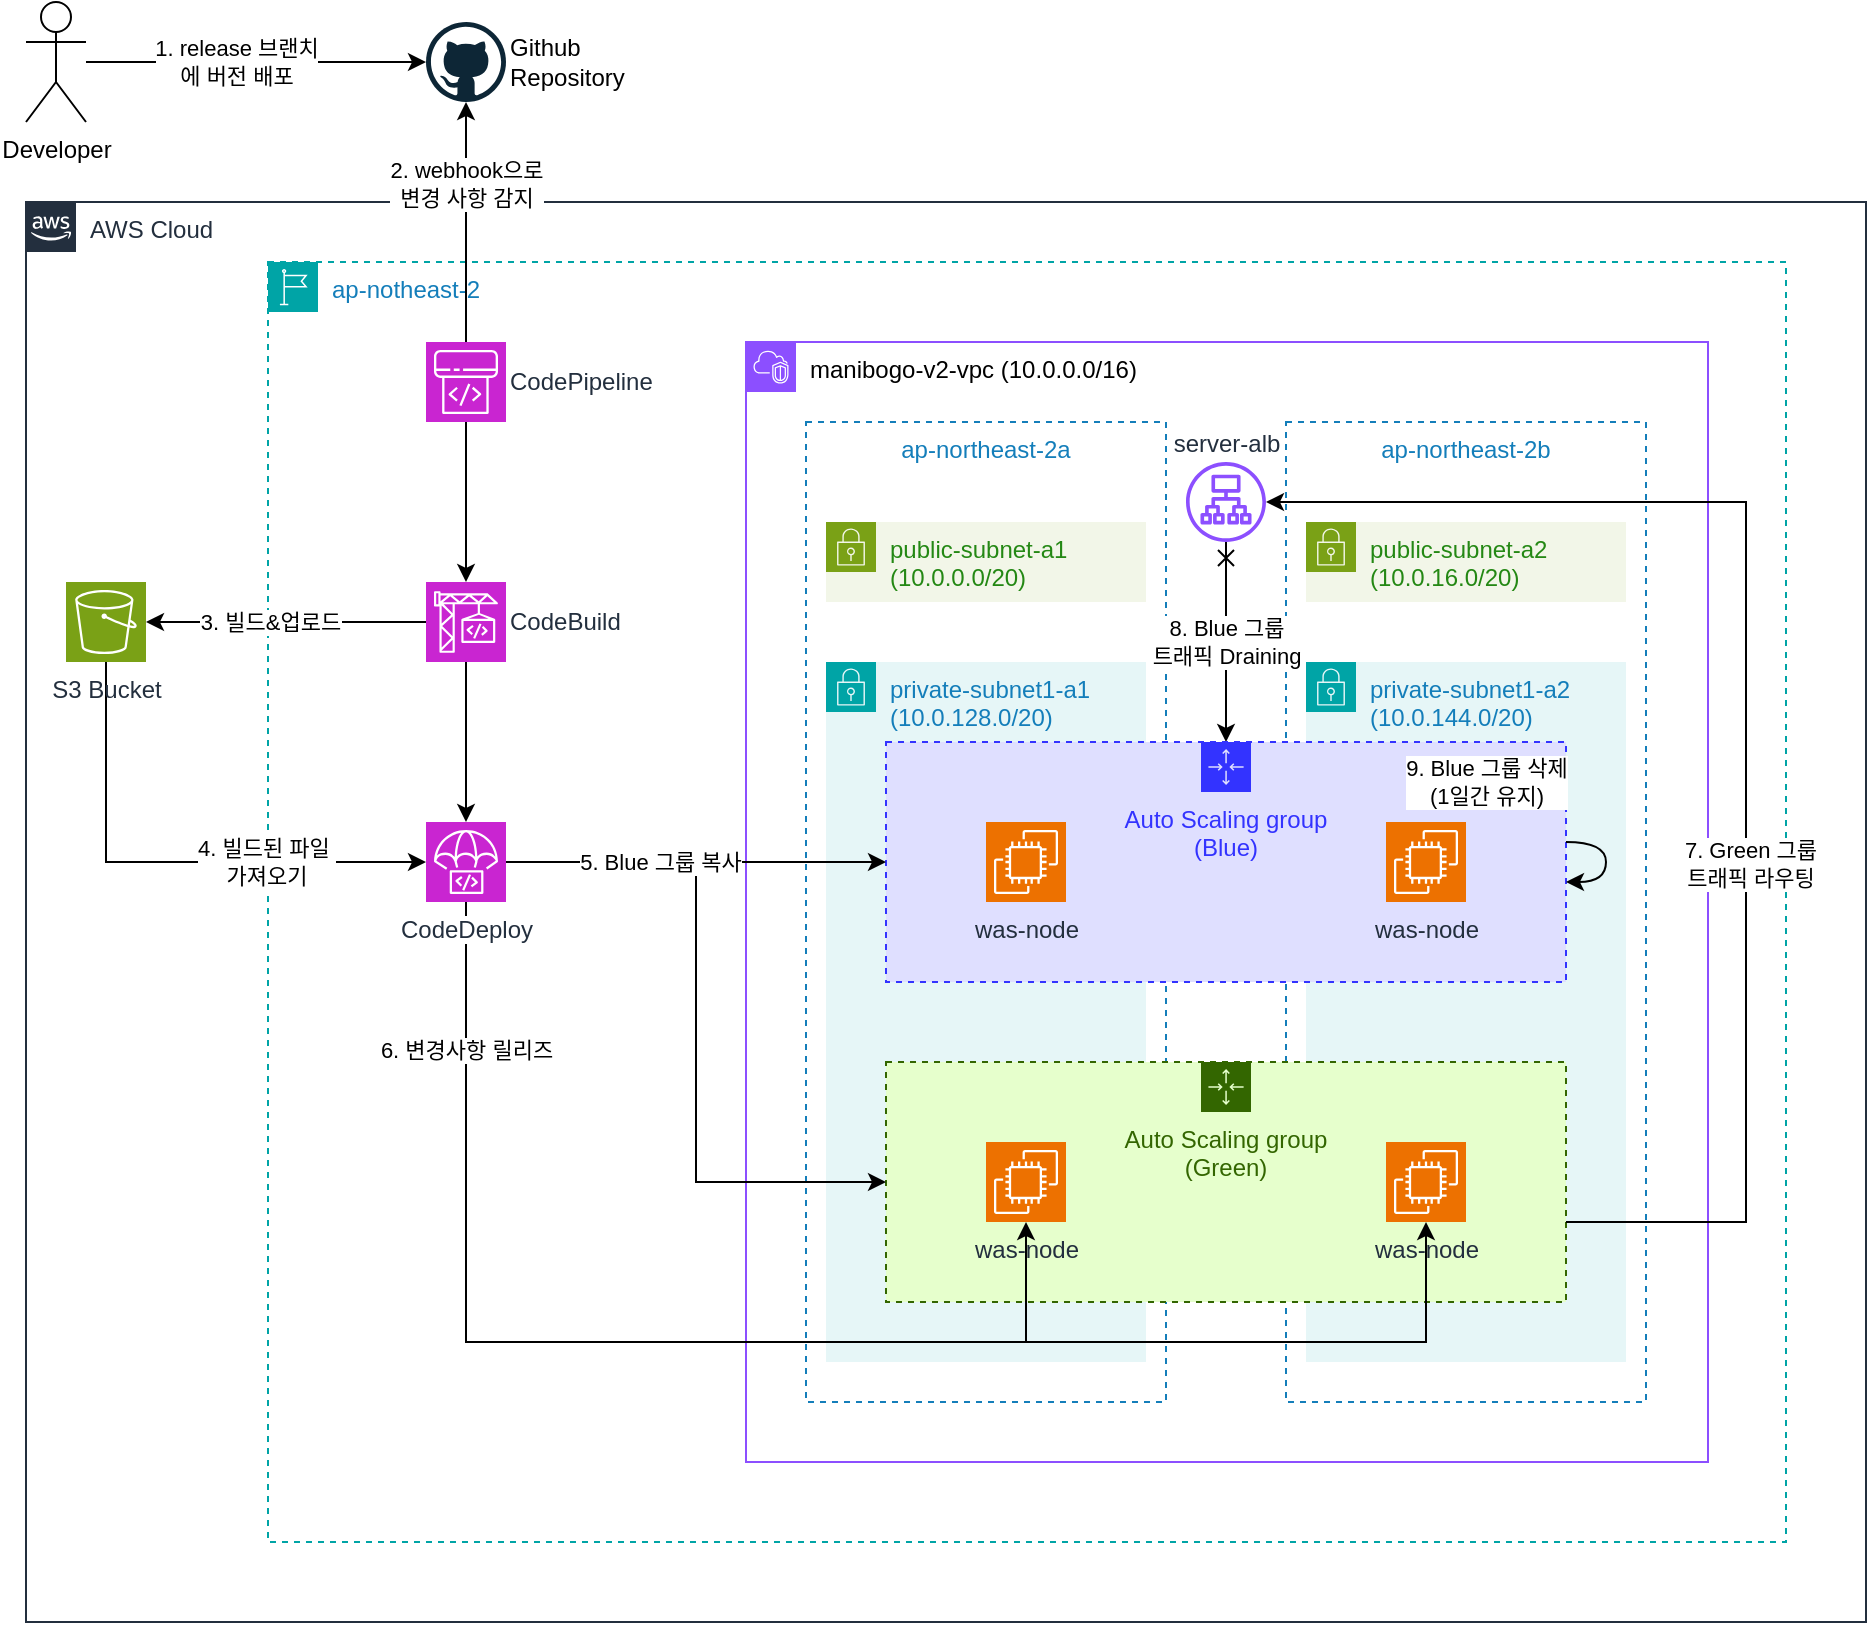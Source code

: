 <mxfile version="28.0.6">
  <diagram name="페이지-1" id="fczIgLdnD5gif_x-forv">
    <mxGraphModel dx="1053" dy="1037" grid="1" gridSize="10" guides="1" tooltips="1" connect="1" arrows="1" fold="1" page="1" pageScale="1" pageWidth="827" pageHeight="1169" math="0" shadow="0">
      <root>
        <mxCell id="0" />
        <mxCell id="1" parent="0" />
        <mxCell id="JWYKsViawVH97r5eibI3-93" style="edgeStyle=orthogonalEdgeStyle;rounded=0;orthogonalLoop=1;jettySize=auto;html=1;" edge="1" parent="1" source="JWYKsViawVH97r5eibI3-1" target="JWYKsViawVH97r5eibI3-2">
          <mxGeometry relative="1" as="geometry" />
        </mxCell>
        <mxCell id="JWYKsViawVH97r5eibI3-96" value="1. release 브랜치&lt;div&gt;에 버전 배포&lt;/div&gt;" style="edgeLabel;html=1;align=center;verticalAlign=middle;resizable=0;points=[];" vertex="1" connectable="0" parent="JWYKsViawVH97r5eibI3-93">
          <mxGeometry x="-0.126" y="5" relative="1" as="geometry">
            <mxPoint y="5" as="offset" />
          </mxGeometry>
        </mxCell>
        <mxCell id="JWYKsViawVH97r5eibI3-1" value="Developer" style="shape=umlActor;verticalLabelPosition=bottom;verticalAlign=top;html=1;outlineConnect=0;" vertex="1" parent="1">
          <mxGeometry x="120" y="30" width="30" height="60" as="geometry" />
        </mxCell>
        <mxCell id="JWYKsViawVH97r5eibI3-2" value="Github&lt;div&gt;Repository&lt;/div&gt;" style="dashed=0;outlineConnect=0;html=1;align=left;labelPosition=right;verticalLabelPosition=middle;verticalAlign=middle;shape=mxgraph.weblogos.github" vertex="1" parent="1">
          <mxGeometry x="320" y="40" width="40" height="40" as="geometry" />
        </mxCell>
        <mxCell id="JWYKsViawVH97r5eibI3-8" value="AWS Cloud" style="points=[[0,0],[0.25,0],[0.5,0],[0.75,0],[1,0],[1,0.25],[1,0.5],[1,0.75],[1,1],[0.75,1],[0.5,1],[0.25,1],[0,1],[0,0.75],[0,0.5],[0,0.25]];outlineConnect=0;gradientColor=none;html=1;whiteSpace=wrap;fontSize=12;fontStyle=0;container=1;pointerEvents=0;collapsible=0;recursiveResize=0;shape=mxgraph.aws4.group;grIcon=mxgraph.aws4.group_aws_cloud_alt;strokeColor=#232F3E;fillColor=none;verticalAlign=top;align=left;spacingLeft=30;fontColor=#232F3E;dashed=0;" vertex="1" parent="1">
          <mxGeometry x="120" y="130" width="920" height="710" as="geometry" />
        </mxCell>
        <mxCell id="JWYKsViawVH97r5eibI3-9" value="ap-notheast-2" style="points=[[0,0],[0.25,0],[0.5,0],[0.75,0],[1,0],[1,0.25],[1,0.5],[1,0.75],[1,1],[0.75,1],[0.5,1],[0.25,1],[0,1],[0,0.75],[0,0.5],[0,0.25]];outlineConnect=0;gradientColor=none;html=1;whiteSpace=wrap;fontSize=12;fontStyle=0;container=1;pointerEvents=0;collapsible=0;recursiveResize=0;shape=mxgraph.aws4.group;grIcon=mxgraph.aws4.group_region;strokeColor=#00A4A6;fillColor=none;verticalAlign=top;align=left;spacingLeft=30;fontColor=#147EBA;dashed=1;" vertex="1" parent="JWYKsViawVH97r5eibI3-8">
          <mxGeometry x="121" y="30" width="759" height="640" as="geometry" />
        </mxCell>
        <mxCell id="JWYKsViawVH97r5eibI3-10" value="&lt;div&gt;&lt;font style=&quot;color: rgb(0, 0, 0);&quot;&gt;manibogo-v2-vpc&amp;nbsp;&lt;/font&gt;&lt;span style=&quot;color: rgb(0, 0, 0); background-color: transparent;&quot;&gt;(10.0.0.0/16)&lt;/span&gt;&lt;/div&gt;" style="points=[[0,0],[0.25,0],[0.5,0],[0.75,0],[1,0],[1,0.25],[1,0.5],[1,0.75],[1,1],[0.75,1],[0.5,1],[0.25,1],[0,1],[0,0.75],[0,0.5],[0,0.25]];outlineConnect=0;gradientColor=none;html=1;whiteSpace=wrap;fontSize=12;fontStyle=0;container=1;pointerEvents=0;collapsible=0;recursiveResize=0;shape=mxgraph.aws4.group;grIcon=mxgraph.aws4.group_vpc2;strokeColor=#8C4FFF;fillColor=none;verticalAlign=top;align=left;spacingLeft=30;fontColor=#AAB7B8;dashed=0;" vertex="1" parent="JWYKsViawVH97r5eibI3-9">
          <mxGeometry x="239" y="40" width="481" height="560" as="geometry" />
        </mxCell>
        <mxCell id="JWYKsViawVH97r5eibI3-12" value="ap-northeast-2a" style="fillColor=none;strokeColor=#147EBA;dashed=1;verticalAlign=top;fontStyle=0;fontColor=#147EBA;whiteSpace=wrap;html=1;" vertex="1" parent="JWYKsViawVH97r5eibI3-10">
          <mxGeometry x="30" y="40" width="180" height="490" as="geometry" />
        </mxCell>
        <mxCell id="JWYKsViawVH97r5eibI3-13" value="ap-northeast-2b" style="fillColor=none;strokeColor=#147EBA;dashed=1;verticalAlign=top;fontStyle=0;fontColor=#147EBA;whiteSpace=wrap;html=1;" vertex="1" parent="JWYKsViawVH97r5eibI3-10">
          <mxGeometry x="270" y="40" width="180" height="490" as="geometry" />
        </mxCell>
        <mxCell id="JWYKsViawVH97r5eibI3-20" value="private-subnet1-a1&lt;div&gt;(10.0.128.0/20)&lt;/div&gt;" style="points=[[0,0],[0.25,0],[0.5,0],[0.75,0],[1,0],[1,0.25],[1,0.5],[1,0.75],[1,1],[0.75,1],[0.5,1],[0.25,1],[0,1],[0,0.75],[0,0.5],[0,0.25]];outlineConnect=0;gradientColor=none;html=1;whiteSpace=wrap;fontSize=12;fontStyle=0;container=1;pointerEvents=0;collapsible=0;recursiveResize=0;shape=mxgraph.aws4.group;grIcon=mxgraph.aws4.group_security_group;grStroke=0;strokeColor=#00A4A6;fillColor=#E6F6F7;verticalAlign=top;align=left;spacingLeft=30;fontColor=#147EBA;dashed=0;" vertex="1" parent="JWYKsViawVH97r5eibI3-10">
          <mxGeometry x="40" y="160" width="160" height="350" as="geometry" />
        </mxCell>
        <mxCell id="JWYKsViawVH97r5eibI3-21" value="private-subnet1-a2&lt;div&gt;(10.0.144.0/20)&lt;/div&gt;" style="points=[[0,0],[0.25,0],[0.5,0],[0.75,0],[1,0],[1,0.25],[1,0.5],[1,0.75],[1,1],[0.75,1],[0.5,1],[0.25,1],[0,1],[0,0.75],[0,0.5],[0,0.25]];outlineConnect=0;gradientColor=none;html=1;whiteSpace=wrap;fontSize=12;fontStyle=0;container=1;pointerEvents=0;collapsible=0;recursiveResize=0;shape=mxgraph.aws4.group;grIcon=mxgraph.aws4.group_security_group;grStroke=0;strokeColor=#00A4A6;fillColor=#E6F6F7;verticalAlign=top;align=left;spacingLeft=30;fontColor=#147EBA;dashed=0;" vertex="1" parent="JWYKsViawVH97r5eibI3-10">
          <mxGeometry x="280" y="160" width="160" height="350" as="geometry" />
        </mxCell>
        <mxCell id="JWYKsViawVH97r5eibI3-83" style="edgeStyle=orthogonalEdgeStyle;rounded=0;orthogonalLoop=1;jettySize=auto;html=1;startArrow=cross;startFill=0;" edge="1" parent="JWYKsViawVH97r5eibI3-10" source="JWYKsViawVH97r5eibI3-23" target="JWYKsViawVH97r5eibI3-48">
          <mxGeometry relative="1" as="geometry" />
        </mxCell>
        <mxCell id="JWYKsViawVH97r5eibI3-88" value="8. Blue 그룹&lt;div&gt;트래픽&amp;nbsp;&lt;span style=&quot;background-color: light-dark(#ffffff, var(--ge-dark-color, #121212)); color: light-dark(rgb(0, 0, 0), rgb(255, 255, 255));&quot;&gt;Draining&lt;/span&gt;&lt;/div&gt;" style="edgeLabel;html=1;align=center;verticalAlign=middle;resizable=0;points=[];" vertex="1" connectable="0" parent="JWYKsViawVH97r5eibI3-83">
          <mxGeometry x="-0.19" y="1" relative="1" as="geometry">
            <mxPoint x="-1" y="9" as="offset" />
          </mxGeometry>
        </mxCell>
        <mxCell id="JWYKsViawVH97r5eibI3-23" value="server-alb" style="sketch=0;outlineConnect=0;fontColor=#232F3E;gradientColor=none;fillColor=#8C4FFF;strokeColor=none;dashed=0;verticalLabelPosition=top;verticalAlign=bottom;align=center;html=1;fontSize=12;fontStyle=0;aspect=fixed;pointerEvents=1;shape=mxgraph.aws4.application_load_balancer;labelPosition=center;" vertex="1" parent="JWYKsViawVH97r5eibI3-10">
          <mxGeometry x="220" y="60" width="40" height="40" as="geometry" />
        </mxCell>
        <mxCell id="JWYKsViawVH97r5eibI3-48" value="Auto Scaling group&lt;div&gt;(Blue)&lt;/div&gt;" style="points=[[0,0],[0.25,0],[0.5,0],[0.75,0],[1,0],[1,0.25],[1,0.5],[1,0.75],[1,1],[0.75,1],[0.5,1],[0.25,1],[0,1],[0,0.75],[0,0.5],[0,0.25]];outlineConnect=0;gradientColor=none;html=1;whiteSpace=wrap;fontSize=12;fontStyle=0;container=1;pointerEvents=0;collapsible=0;recursiveResize=0;shape=mxgraph.aws4.groupCenter;grIcon=mxgraph.aws4.group_auto_scaling_group;grStroke=1;strokeColor=#3333FF;fillColor=#DFDFFF;verticalAlign=top;align=center;fontColor=#3333FF;dashed=1;spacingTop=25;" vertex="1" parent="JWYKsViawVH97r5eibI3-10">
          <mxGeometry x="70" y="200" width="340" height="120" as="geometry" />
        </mxCell>
        <mxCell id="JWYKsViawVH97r5eibI3-49" value="was-node" style="sketch=0;points=[[0,0,0],[0.25,0,0],[0.5,0,0],[0.75,0,0],[1,0,0],[0,1,0],[0.25,1,0],[0.5,1,0],[0.75,1,0],[1,1,0],[0,0.25,0],[0,0.5,0],[0,0.75,0],[1,0.25,0],[1,0.5,0],[1,0.75,0]];outlineConnect=0;fontColor=#232F3E;fillColor=#ED7100;strokeColor=#ffffff;dashed=0;verticalLabelPosition=bottom;verticalAlign=top;align=center;html=1;fontSize=12;fontStyle=0;aspect=fixed;shape=mxgraph.aws4.resourceIcon;resIcon=mxgraph.aws4.ec2;" vertex="1" parent="JWYKsViawVH97r5eibI3-48">
          <mxGeometry x="50" y="40" width="40" height="40" as="geometry" />
        </mxCell>
        <mxCell id="JWYKsViawVH97r5eibI3-22" value="was-node" style="sketch=0;points=[[0,0,0],[0.25,0,0],[0.5,0,0],[0.75,0,0],[1,0,0],[0,1,0],[0.25,1,0],[0.5,1,0],[0.75,1,0],[1,1,0],[0,0.25,0],[0,0.5,0],[0,0.75,0],[1,0.25,0],[1,0.5,0],[1,0.75,0]];outlineConnect=0;fontColor=#232F3E;fillColor=#ED7100;strokeColor=#ffffff;dashed=0;verticalLabelPosition=bottom;verticalAlign=top;align=center;html=1;fontSize=12;fontStyle=0;aspect=fixed;shape=mxgraph.aws4.resourceIcon;resIcon=mxgraph.aws4.ec2;" vertex="1" parent="JWYKsViawVH97r5eibI3-48">
          <mxGeometry x="250" y="40" width="40" height="40" as="geometry" />
        </mxCell>
        <mxCell id="JWYKsViawVH97r5eibI3-66" value="Auto Scaling group&lt;div&gt;(Green)&lt;/div&gt;" style="points=[[0,0],[0.25,0],[0.5,0],[0.75,0],[1,0],[1,0.25],[1,0.5],[1,0.75],[1,1],[0.75,1],[0.5,1],[0.25,1],[0,1],[0,0.75],[0,0.5],[0,0.25]];outlineConnect=0;gradientColor=none;html=1;whiteSpace=wrap;fontSize=12;fontStyle=0;container=1;pointerEvents=0;collapsible=0;recursiveResize=0;shape=mxgraph.aws4.groupCenter;grIcon=mxgraph.aws4.group_auto_scaling_group;grStroke=1;strokeColor=#336600;fillColor=#E6FFCC;verticalAlign=top;align=center;fontColor=#336600;dashed=1;spacingTop=25;" vertex="1" parent="JWYKsViawVH97r5eibI3-10">
          <mxGeometry x="70" y="360" width="340" height="120" as="geometry" />
        </mxCell>
        <mxCell id="JWYKsViawVH97r5eibI3-67" value="was-node" style="sketch=0;points=[[0,0,0],[0.25,0,0],[0.5,0,0],[0.75,0,0],[1,0,0],[0,1,0],[0.25,1,0],[0.5,1,0],[0.75,1,0],[1,1,0],[0,0.25,0],[0,0.5,0],[0,0.75,0],[1,0.25,0],[1,0.5,0],[1,0.75,0]];outlineConnect=0;fontColor=#232F3E;fillColor=#ED7100;strokeColor=#ffffff;dashed=0;verticalLabelPosition=bottom;verticalAlign=top;align=center;html=1;fontSize=12;fontStyle=0;aspect=fixed;shape=mxgraph.aws4.resourceIcon;resIcon=mxgraph.aws4.ec2;" vertex="1" parent="JWYKsViawVH97r5eibI3-66">
          <mxGeometry x="50" y="40" width="40" height="40" as="geometry" />
        </mxCell>
        <mxCell id="JWYKsViawVH97r5eibI3-68" value="was-node" style="sketch=0;points=[[0,0,0],[0.25,0,0],[0.5,0,0],[0.75,0,0],[1,0,0],[0,1,0],[0.25,1,0],[0.5,1,0],[0.75,1,0],[1,1,0],[0,0.25,0],[0,0.5,0],[0,0.75,0],[1,0.25,0],[1,0.5,0],[1,0.75,0]];outlineConnect=0;fontColor=#232F3E;fillColor=#ED7100;strokeColor=#ffffff;dashed=0;verticalLabelPosition=bottom;verticalAlign=top;align=center;html=1;fontSize=12;fontStyle=0;aspect=fixed;shape=mxgraph.aws4.resourceIcon;resIcon=mxgraph.aws4.ec2;" vertex="1" parent="JWYKsViawVH97r5eibI3-66">
          <mxGeometry x="250" y="40" width="40" height="40" as="geometry" />
        </mxCell>
        <mxCell id="JWYKsViawVH97r5eibI3-80" value="public-subnet-a2&amp;nbsp;&lt;div&gt;(10.0.16.0/20)&lt;/div&gt;" style="points=[[0,0],[0.25,0],[0.5,0],[0.75,0],[1,0],[1,0.25],[1,0.5],[1,0.75],[1,1],[0.75,1],[0.5,1],[0.25,1],[0,1],[0,0.75],[0,0.5],[0,0.25]];outlineConnect=0;gradientColor=none;html=1;whiteSpace=wrap;fontSize=12;fontStyle=0;container=1;pointerEvents=0;collapsible=0;recursiveResize=0;shape=mxgraph.aws4.group;grIcon=mxgraph.aws4.group_security_group;grStroke=0;strokeColor=#7AA116;fillColor=#F2F6E8;verticalAlign=top;align=left;spacingLeft=30;fontColor=#248814;dashed=0;" vertex="1" parent="JWYKsViawVH97r5eibI3-10">
          <mxGeometry x="280" y="90" width="160" height="40" as="geometry" />
        </mxCell>
        <mxCell id="JWYKsViawVH97r5eibI3-81" value="public-subnet-a1&lt;div&gt;(10.0.0.0/20)&lt;/div&gt;" style="points=[[0,0],[0.25,0],[0.5,0],[0.75,0],[1,0],[1,0.25],[1,0.5],[1,0.75],[1,1],[0.75,1],[0.5,1],[0.25,1],[0,1],[0,0.75],[0,0.5],[0,0.25]];outlineConnect=0;gradientColor=none;html=1;whiteSpace=wrap;fontSize=12;fontStyle=0;container=1;pointerEvents=0;collapsible=0;recursiveResize=0;shape=mxgraph.aws4.group;grIcon=mxgraph.aws4.group_security_group;grStroke=0;strokeColor=#7AA116;fillColor=#F2F6E8;verticalAlign=top;align=left;spacingLeft=30;fontColor=#248814;dashed=0;" vertex="1" parent="JWYKsViawVH97r5eibI3-10">
          <mxGeometry x="40" y="90" width="160" height="40" as="geometry" />
        </mxCell>
        <mxCell id="JWYKsViawVH97r5eibI3-84" style="edgeStyle=orthogonalEdgeStyle;rounded=0;orthogonalLoop=1;jettySize=auto;html=1;" edge="1" parent="JWYKsViawVH97r5eibI3-10" source="JWYKsViawVH97r5eibI3-66" target="JWYKsViawVH97r5eibI3-23">
          <mxGeometry relative="1" as="geometry">
            <Array as="points">
              <mxPoint x="500" y="440" />
              <mxPoint x="500" y="80" />
            </Array>
          </mxGeometry>
        </mxCell>
        <mxCell id="JWYKsViawVH97r5eibI3-90" value="7. Green 그룹&lt;div&gt;트래픽 라우팅&lt;/div&gt;" style="edgeLabel;html=1;align=center;verticalAlign=middle;resizable=0;points=[];" vertex="1" connectable="0" parent="JWYKsViawVH97r5eibI3-84">
          <mxGeometry x="-0.22" y="-2" relative="1" as="geometry">
            <mxPoint as="offset" />
          </mxGeometry>
        </mxCell>
        <mxCell id="JWYKsViawVH97r5eibI3-108" value="9. Blue 그룹 삭제&lt;div&gt;(1일간 유지)&lt;/div&gt;" style="edgeStyle=orthogonalEdgeStyle;rounded=0;orthogonalLoop=1;jettySize=auto;html=1;curved=1;elbow=vertical;" edge="1" parent="JWYKsViawVH97r5eibI3-10" source="JWYKsViawVH97r5eibI3-48" target="JWYKsViawVH97r5eibI3-48">
          <mxGeometry x="-1" y="50" relative="1" as="geometry">
            <mxPoint x="-40" y="20" as="offset" />
          </mxGeometry>
        </mxCell>
        <mxCell id="JWYKsViawVH97r5eibI3-71" style="edgeStyle=orthogonalEdgeStyle;rounded=0;orthogonalLoop=1;jettySize=auto;html=1;" edge="1" parent="JWYKsViawVH97r5eibI3-9" source="JWYKsViawVH97r5eibI3-6" target="JWYKsViawVH97r5eibI3-67">
          <mxGeometry relative="1" as="geometry">
            <Array as="points">
              <mxPoint x="99" y="540" />
              <mxPoint x="379" y="540" />
            </Array>
          </mxGeometry>
        </mxCell>
        <mxCell id="JWYKsViawVH97r5eibI3-72" style="edgeStyle=orthogonalEdgeStyle;rounded=0;orthogonalLoop=1;jettySize=auto;html=1;" edge="1" parent="JWYKsViawVH97r5eibI3-9" source="JWYKsViawVH97r5eibI3-6" target="JWYKsViawVH97r5eibI3-68">
          <mxGeometry relative="1" as="geometry">
            <Array as="points">
              <mxPoint x="99" y="540" />
              <mxPoint x="579" y="540" />
            </Array>
          </mxGeometry>
        </mxCell>
        <mxCell id="JWYKsViawVH97r5eibI3-87" value="6. 변경사항 릴리즈" style="edgeLabel;html=1;align=center;verticalAlign=middle;resizable=0;points=[];" vertex="1" connectable="0" parent="JWYKsViawVH97r5eibI3-72">
          <mxGeometry x="-0.864" relative="1" as="geometry">
            <mxPoint y="22" as="offset" />
          </mxGeometry>
        </mxCell>
        <mxCell id="JWYKsViawVH97r5eibI3-86" style="edgeStyle=orthogonalEdgeStyle;rounded=0;orthogonalLoop=1;jettySize=auto;html=1;" edge="1" parent="JWYKsViawVH97r5eibI3-9" source="JWYKsViawVH97r5eibI3-4" target="JWYKsViawVH97r5eibI3-5">
          <mxGeometry relative="1" as="geometry" />
        </mxCell>
        <mxCell id="JWYKsViawVH97r5eibI3-4" value="CodePipeline" style="sketch=0;points=[[0,0,0],[0.25,0,0],[0.5,0,0],[0.75,0,0],[1,0,0],[0,1,0],[0.25,1,0],[0.5,1,0],[0.75,1,0],[1,1,0],[0,0.25,0],[0,0.5,0],[0,0.75,0],[1,0.25,0],[1,0.5,0],[1,0.75,0]];outlineConnect=0;fontColor=#232F3E;fillColor=#C925D1;strokeColor=#ffffff;dashed=0;verticalLabelPosition=middle;verticalAlign=middle;align=left;html=1;fontSize=12;fontStyle=0;aspect=fixed;shape=mxgraph.aws4.resourceIcon;resIcon=mxgraph.aws4.codepipeline;labelPosition=right;" vertex="1" parent="JWYKsViawVH97r5eibI3-9">
          <mxGeometry x="79" y="40" width="40" height="40" as="geometry" />
        </mxCell>
        <mxCell id="JWYKsViawVH97r5eibI3-89" style="edgeStyle=orthogonalEdgeStyle;rounded=0;orthogonalLoop=1;jettySize=auto;html=1;" edge="1" parent="JWYKsViawVH97r5eibI3-9" source="JWYKsViawVH97r5eibI3-5" target="JWYKsViawVH97r5eibI3-6">
          <mxGeometry relative="1" as="geometry" />
        </mxCell>
        <mxCell id="JWYKsViawVH97r5eibI3-5" value="CodeBuild" style="sketch=0;points=[[0,0,0],[0.25,0,0],[0.5,0,0],[0.75,0,0],[1,0,0],[0,1,0],[0.25,1,0],[0.5,1,0],[0.75,1,0],[1,1,0],[0,0.25,0],[0,0.5,0],[0,0.75,0],[1,0.25,0],[1,0.5,0],[1,0.75,0]];outlineConnect=0;fontColor=#232F3E;fillColor=#C925D1;strokeColor=#ffffff;dashed=0;verticalLabelPosition=middle;verticalAlign=middle;align=left;html=1;fontSize=12;fontStyle=0;aspect=fixed;shape=mxgraph.aws4.resourceIcon;resIcon=mxgraph.aws4.codebuild;labelPosition=right;" vertex="1" parent="JWYKsViawVH97r5eibI3-9">
          <mxGeometry x="79" y="160" width="40" height="40" as="geometry" />
        </mxCell>
        <mxCell id="JWYKsViawVH97r5eibI3-100" style="edgeStyle=orthogonalEdgeStyle;rounded=0;orthogonalLoop=1;jettySize=auto;html=1;" edge="1" parent="JWYKsViawVH97r5eibI3-9" source="JWYKsViawVH97r5eibI3-6" target="JWYKsViawVH97r5eibI3-48">
          <mxGeometry relative="1" as="geometry" />
        </mxCell>
        <mxCell id="JWYKsViawVH97r5eibI3-101" style="edgeStyle=orthogonalEdgeStyle;rounded=0;orthogonalLoop=1;jettySize=auto;html=1;" edge="1" parent="JWYKsViawVH97r5eibI3-9" source="JWYKsViawVH97r5eibI3-6" target="JWYKsViawVH97r5eibI3-66">
          <mxGeometry relative="1" as="geometry">
            <Array as="points">
              <mxPoint x="214" y="300" />
              <mxPoint x="214" y="460" />
            </Array>
          </mxGeometry>
        </mxCell>
        <mxCell id="JWYKsViawVH97r5eibI3-103" value="5. Blue 그룹 복사" style="edgeLabel;html=1;align=center;verticalAlign=middle;resizable=0;points=[];" vertex="1" connectable="0" parent="JWYKsViawVH97r5eibI3-101">
          <mxGeometry x="-0.785" y="4" relative="1" as="geometry">
            <mxPoint x="39" y="4" as="offset" />
          </mxGeometry>
        </mxCell>
        <mxCell id="JWYKsViawVH97r5eibI3-6" value="CodeDeploy" style="sketch=0;points=[[0,0,0],[0.25,0,0],[0.5,0,0],[0.75,0,0],[1,0,0],[0,1,0],[0.25,1,0],[0.5,1,0],[0.75,1,0],[1,1,0],[0,0.25,0],[0,0.5,0],[0,0.75,0],[1,0.25,0],[1,0.5,0],[1,0.75,0]];outlineConnect=0;fontColor=#232F3E;fillColor=#C925D1;strokeColor=#ffffff;dashed=0;verticalLabelPosition=bottom;verticalAlign=top;align=center;html=1;fontSize=12;fontStyle=0;aspect=fixed;shape=mxgraph.aws4.resourceIcon;resIcon=mxgraph.aws4.codedeploy;labelPosition=center;labelBackgroundColor=default;" vertex="1" parent="JWYKsViawVH97r5eibI3-9">
          <mxGeometry x="79" y="280" width="40" height="40" as="geometry" />
        </mxCell>
        <mxCell id="JWYKsViawVH97r5eibI3-79" value="4. 빌드된 파일&amp;nbsp;&lt;div&gt;가져오기&lt;/div&gt;" style="edgeStyle=orthogonalEdgeStyle;rounded=0;orthogonalLoop=1;jettySize=auto;html=1;" edge="1" parent="JWYKsViawVH97r5eibI3-8" source="JWYKsViawVH97r5eibI3-7" target="JWYKsViawVH97r5eibI3-6">
          <mxGeometry x="0.385" relative="1" as="geometry">
            <Array as="points">
              <mxPoint x="40" y="330" />
            </Array>
            <mxPoint as="offset" />
          </mxGeometry>
        </mxCell>
        <mxCell id="JWYKsViawVH97r5eibI3-7" value="S3&amp;nbsp;&lt;span style=&quot;background-color: transparent; color: light-dark(rgb(35, 47, 62), rgb(189, 199, 212));&quot;&gt;Bucket&lt;/span&gt;" style="sketch=0;points=[[0,0,0],[0.25,0,0],[0.5,0,0],[0.75,0,0],[1,0,0],[0,1,0],[0.25,1,0],[0.5,1,0],[0.75,1,0],[1,1,0],[0,0.25,0],[0,0.5,0],[0,0.75,0],[1,0.25,0],[1,0.5,0],[1,0.75,0]];outlineConnect=0;fontColor=#232F3E;fillColor=#7AA116;strokeColor=#ffffff;dashed=0;verticalLabelPosition=bottom;verticalAlign=top;align=center;html=1;fontSize=12;fontStyle=0;aspect=fixed;shape=mxgraph.aws4.resourceIcon;resIcon=mxgraph.aws4.s3;labelPosition=center;" vertex="1" parent="JWYKsViawVH97r5eibI3-8">
          <mxGeometry x="20" y="190" width="40" height="40" as="geometry" />
        </mxCell>
        <mxCell id="JWYKsViawVH97r5eibI3-76" style="edgeStyle=orthogonalEdgeStyle;rounded=0;orthogonalLoop=1;jettySize=auto;html=1;" edge="1" parent="JWYKsViawVH97r5eibI3-8" source="JWYKsViawVH97r5eibI3-5" target="JWYKsViawVH97r5eibI3-7">
          <mxGeometry relative="1" as="geometry" />
        </mxCell>
        <mxCell id="JWYKsViawVH97r5eibI3-85" value="3. 빌드&amp;amp;&lt;span style=&quot;background-color: light-dark(#ffffff, var(--ge-dark-color, #121212)); color: light-dark(rgb(0, 0, 0), rgb(255, 255, 255));&quot;&gt;업로드&lt;/span&gt;" style="edgeLabel;html=1;align=center;verticalAlign=middle;resizable=0;points=[];" vertex="1" connectable="0" parent="JWYKsViawVH97r5eibI3-76">
          <mxGeometry x="-0.033" y="-1" relative="1" as="geometry">
            <mxPoint x="-11" y="1" as="offset" />
          </mxGeometry>
        </mxCell>
        <mxCell id="JWYKsViawVH97r5eibI3-92" style="edgeStyle=orthogonalEdgeStyle;rounded=0;orthogonalLoop=1;jettySize=auto;html=1;" edge="1" parent="1" source="JWYKsViawVH97r5eibI3-4" target="JWYKsViawVH97r5eibI3-2">
          <mxGeometry relative="1" as="geometry" />
        </mxCell>
        <mxCell id="JWYKsViawVH97r5eibI3-97" value="2. webhook으로&lt;div&gt;변경 사항 감지&lt;/div&gt;" style="edgeLabel;html=1;align=center;verticalAlign=middle;resizable=0;points=[];" vertex="1" connectable="0" parent="JWYKsViawVH97r5eibI3-92">
          <mxGeometry x="0.49" relative="1" as="geometry">
            <mxPoint y="10" as="offset" />
          </mxGeometry>
        </mxCell>
      </root>
    </mxGraphModel>
  </diagram>
</mxfile>
